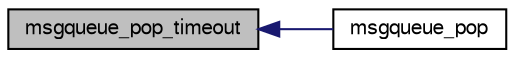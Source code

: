 digraph "msgqueue_pop_timeout"
{
  edge [fontname="FreeSans",fontsize="10",labelfontname="FreeSans",labelfontsize="10"];
  node [fontname="FreeSans",fontsize="10",shape=record];
  rankdir="LR";
  Node1 [label="msgqueue_pop_timeout",height=0.2,width=0.4,color="black", fillcolor="grey75", style="filled", fontcolor="black"];
  Node1 -> Node2 [dir="back",color="midnightblue",fontsize="10",style="solid",fontname="FreeSans"];
  Node2 [label="msgqueue_pop",height=0.2,width=0.4,color="black", fillcolor="white", style="filled",URL="$msg__queue_8h.html#a6ddc872b801355fb65d98f18829419bd",tooltip="wait then receive message "];
}
